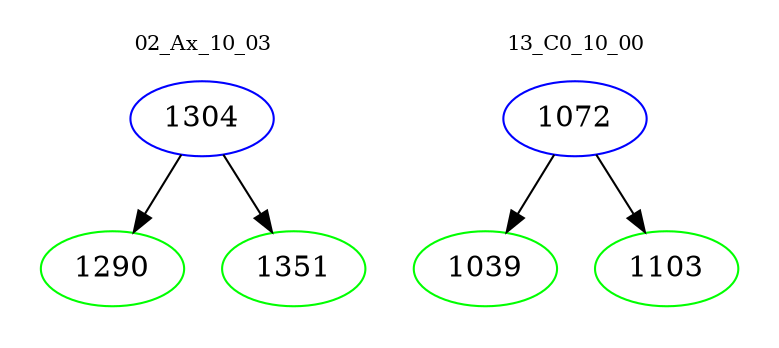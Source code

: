 digraph{
subgraph cluster_0 {
color = white
label = "02_Ax_10_03";
fontsize=10;
T0_1304 [label="1304", color="blue"]
T0_1304 -> T0_1290 [color="black"]
T0_1290 [label="1290", color="green"]
T0_1304 -> T0_1351 [color="black"]
T0_1351 [label="1351", color="green"]
}
subgraph cluster_1 {
color = white
label = "13_C0_10_00";
fontsize=10;
T1_1072 [label="1072", color="blue"]
T1_1072 -> T1_1039 [color="black"]
T1_1039 [label="1039", color="green"]
T1_1072 -> T1_1103 [color="black"]
T1_1103 [label="1103", color="green"]
}
}
